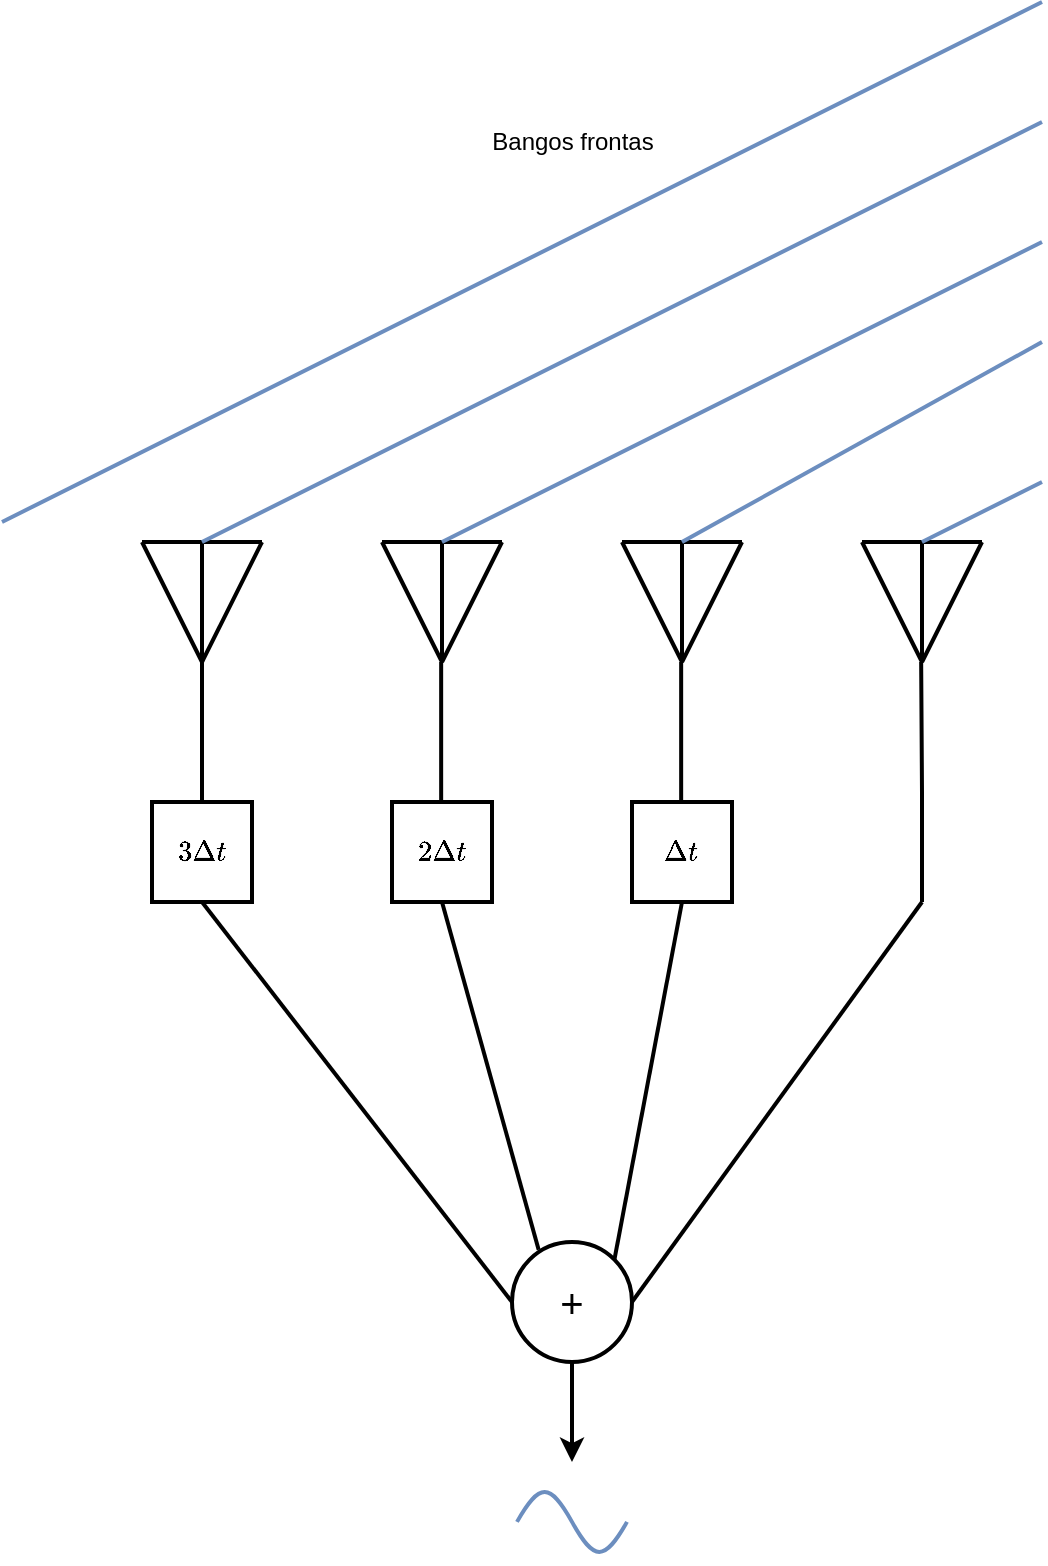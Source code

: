 <mxfile version="14.6.13" type="device"><diagram id="yL0Hou-sptxlrRZk9R5t" name="Page-1"><mxGraphModel dx="1673" dy="1108" grid="1" gridSize="10" guides="1" tooltips="1" connect="1" arrows="1" fold="1" page="1" pageScale="1" pageWidth="850" pageHeight="1100" math="1" shadow="0"><root><mxCell id="0"/><mxCell id="1" parent="0"/><mxCell id="0mUqMitJakwXAtsUHB45-6" value="" style="group;strokeWidth=2;" vertex="1" connectable="0" parent="1"><mxGeometry x="270" y="470" width="60" height="60" as="geometry"/></mxCell><mxCell id="0mUqMitJakwXAtsUHB45-4" value="" style="group;strokeWidth=2;" vertex="1" connectable="0" parent="0mUqMitJakwXAtsUHB45-6"><mxGeometry width="60" height="60" as="geometry"/></mxCell><mxCell id="0mUqMitJakwXAtsUHB45-1" value="" style="endArrow=none;html=1;strokeWidth=2;" edge="1" parent="0mUqMitJakwXAtsUHB45-4"><mxGeometry width="50" height="50" relative="1" as="geometry"><mxPoint x="30" y="60" as="sourcePoint"/><mxPoint x="60" as="targetPoint"/></mxGeometry></mxCell><mxCell id="0mUqMitJakwXAtsUHB45-2" value="" style="endArrow=none;html=1;strokeWidth=2;" edge="1" parent="0mUqMitJakwXAtsUHB45-4"><mxGeometry width="50" height="50" relative="1" as="geometry"><mxPoint x="30" y="60" as="sourcePoint"/><mxPoint x="30" as="targetPoint"/></mxGeometry></mxCell><mxCell id="0mUqMitJakwXAtsUHB45-3" value="" style="endArrow=none;html=1;strokeWidth=2;" edge="1" parent="0mUqMitJakwXAtsUHB45-4"><mxGeometry width="50" height="50" relative="1" as="geometry"><mxPoint x="30" y="60" as="sourcePoint"/><mxPoint as="targetPoint"/></mxGeometry></mxCell><mxCell id="0mUqMitJakwXAtsUHB45-5" value="" style="endArrow=none;html=1;strokeWidth=2;" edge="1" parent="0mUqMitJakwXAtsUHB45-6"><mxGeometry width="50" height="50" relative="1" as="geometry"><mxPoint as="sourcePoint"/><mxPoint x="60" as="targetPoint"/></mxGeometry></mxCell><mxCell id="0mUqMitJakwXAtsUHB45-7" value="" style="group;strokeWidth=2;" vertex="1" connectable="0" parent="1"><mxGeometry x="390" y="470" width="60" height="60" as="geometry"/></mxCell><mxCell id="0mUqMitJakwXAtsUHB45-8" value="" style="group;strokeWidth=2;" vertex="1" connectable="0" parent="0mUqMitJakwXAtsUHB45-7"><mxGeometry width="60" height="60" as="geometry"/></mxCell><mxCell id="0mUqMitJakwXAtsUHB45-9" value="" style="endArrow=none;html=1;strokeWidth=2;" edge="1" parent="0mUqMitJakwXAtsUHB45-8"><mxGeometry width="50" height="50" relative="1" as="geometry"><mxPoint x="30" y="60" as="sourcePoint"/><mxPoint x="60" as="targetPoint"/></mxGeometry></mxCell><mxCell id="0mUqMitJakwXAtsUHB45-10" value="" style="endArrow=none;html=1;strokeWidth=2;" edge="1" parent="0mUqMitJakwXAtsUHB45-8"><mxGeometry width="50" height="50" relative="1" as="geometry"><mxPoint x="30" y="60" as="sourcePoint"/><mxPoint x="30" as="targetPoint"/></mxGeometry></mxCell><mxCell id="0mUqMitJakwXAtsUHB45-11" value="" style="endArrow=none;html=1;strokeWidth=2;" edge="1" parent="0mUqMitJakwXAtsUHB45-8"><mxGeometry width="50" height="50" relative="1" as="geometry"><mxPoint x="30" y="60" as="sourcePoint"/><mxPoint as="targetPoint"/></mxGeometry></mxCell><mxCell id="0mUqMitJakwXAtsUHB45-12" value="" style="endArrow=none;html=1;strokeWidth=2;" edge="1" parent="0mUqMitJakwXAtsUHB45-7"><mxGeometry width="50" height="50" relative="1" as="geometry"><mxPoint as="sourcePoint"/><mxPoint x="60" as="targetPoint"/></mxGeometry></mxCell><mxCell id="0mUqMitJakwXAtsUHB45-13" value="" style="group;strokeWidth=2;" vertex="1" connectable="0" parent="1"><mxGeometry x="510" y="470" width="60" height="60" as="geometry"/></mxCell><mxCell id="0mUqMitJakwXAtsUHB45-14" value="" style="group;strokeWidth=2;" vertex="1" connectable="0" parent="0mUqMitJakwXAtsUHB45-13"><mxGeometry width="60" height="60" as="geometry"/></mxCell><mxCell id="0mUqMitJakwXAtsUHB45-15" value="" style="endArrow=none;html=1;strokeWidth=2;" edge="1" parent="0mUqMitJakwXAtsUHB45-14"><mxGeometry width="50" height="50" relative="1" as="geometry"><mxPoint x="30" y="60" as="sourcePoint"/><mxPoint x="60" as="targetPoint"/></mxGeometry></mxCell><mxCell id="0mUqMitJakwXAtsUHB45-16" value="" style="endArrow=none;html=1;strokeWidth=2;" edge="1" parent="0mUqMitJakwXAtsUHB45-14"><mxGeometry width="50" height="50" relative="1" as="geometry"><mxPoint x="30" y="60" as="sourcePoint"/><mxPoint x="30" as="targetPoint"/></mxGeometry></mxCell><mxCell id="0mUqMitJakwXAtsUHB45-17" value="" style="endArrow=none;html=1;strokeWidth=2;" edge="1" parent="0mUqMitJakwXAtsUHB45-14"><mxGeometry width="50" height="50" relative="1" as="geometry"><mxPoint x="30" y="60" as="sourcePoint"/><mxPoint as="targetPoint"/></mxGeometry></mxCell><mxCell id="0mUqMitJakwXAtsUHB45-18" value="" style="endArrow=none;html=1;strokeWidth=2;" edge="1" parent="0mUqMitJakwXAtsUHB45-13"><mxGeometry width="50" height="50" relative="1" as="geometry"><mxPoint as="sourcePoint"/><mxPoint x="60" as="targetPoint"/></mxGeometry></mxCell><mxCell id="0mUqMitJakwXAtsUHB45-19" value="" style="group;strokeWidth=2;" vertex="1" connectable="0" parent="1"><mxGeometry x="630" y="470" width="60" height="60" as="geometry"/></mxCell><mxCell id="0mUqMitJakwXAtsUHB45-20" value="" style="group;strokeWidth=2;" vertex="1" connectable="0" parent="0mUqMitJakwXAtsUHB45-19"><mxGeometry width="60" height="60" as="geometry"/></mxCell><mxCell id="0mUqMitJakwXAtsUHB45-21" value="" style="endArrow=none;html=1;strokeWidth=2;" edge="1" parent="0mUqMitJakwXAtsUHB45-20"><mxGeometry width="50" height="50" relative="1" as="geometry"><mxPoint x="30" y="60" as="sourcePoint"/><mxPoint x="60" as="targetPoint"/></mxGeometry></mxCell><mxCell id="0mUqMitJakwXAtsUHB45-22" value="" style="endArrow=none;html=1;strokeWidth=2;" edge="1" parent="0mUqMitJakwXAtsUHB45-20"><mxGeometry width="50" height="50" relative="1" as="geometry"><mxPoint x="30" y="60" as="sourcePoint"/><mxPoint x="30" as="targetPoint"/></mxGeometry></mxCell><mxCell id="0mUqMitJakwXAtsUHB45-23" value="" style="endArrow=none;html=1;strokeWidth=2;" edge="1" parent="0mUqMitJakwXAtsUHB45-20"><mxGeometry width="50" height="50" relative="1" as="geometry"><mxPoint x="30" y="60" as="sourcePoint"/><mxPoint as="targetPoint"/></mxGeometry></mxCell><mxCell id="0mUqMitJakwXAtsUHB45-24" value="" style="endArrow=none;html=1;strokeWidth=2;" edge="1" parent="0mUqMitJakwXAtsUHB45-19"><mxGeometry width="50" height="50" relative="1" as="geometry"><mxPoint as="sourcePoint"/><mxPoint x="60" as="targetPoint"/></mxGeometry></mxCell><mxCell id="0mUqMitJakwXAtsUHB45-28" style="edgeStyle=orthogonalEdgeStyle;rounded=0;orthogonalLoop=1;jettySize=auto;html=1;exitX=0.5;exitY=0;exitDx=0;exitDy=0;endArrow=none;endFill=0;strokeWidth=2;" edge="1" parent="1" source="0mUqMitJakwXAtsUHB45-25"><mxGeometry relative="1" as="geometry"><mxPoint x="300" y="530" as="targetPoint"/></mxGeometry></mxCell><mxCell id="0mUqMitJakwXAtsUHB45-32" style="rounded=0;orthogonalLoop=1;jettySize=auto;html=1;exitX=0.5;exitY=1;exitDx=0;exitDy=0;entryX=0;entryY=0.5;entryDx=0;entryDy=0;endArrow=none;endFill=0;strokeWidth=2;" edge="1" parent="1" source="0mUqMitJakwXAtsUHB45-25" target="0mUqMitJakwXAtsUHB45-31"><mxGeometry relative="1" as="geometry"/></mxCell><mxCell id="0mUqMitJakwXAtsUHB45-25" value="$$3\Delta &lt;br&gt;t$$" style="whiteSpace=wrap;html=1;aspect=fixed;strokeWidth=2;" vertex="1" parent="1"><mxGeometry x="275" y="600" width="50" height="50" as="geometry"/></mxCell><mxCell id="0mUqMitJakwXAtsUHB45-33" style="edgeStyle=none;rounded=0;orthogonalLoop=1;jettySize=auto;html=1;exitX=0.5;exitY=1;exitDx=0;exitDy=0;entryX=0.222;entryY=0.064;entryDx=0;entryDy=0;entryPerimeter=0;endArrow=none;endFill=0;strokeColor=#000000;strokeWidth=2;" edge="1" parent="1" source="0mUqMitJakwXAtsUHB45-26" target="0mUqMitJakwXAtsUHB45-31"><mxGeometry relative="1" as="geometry"/></mxCell><mxCell id="0mUqMitJakwXAtsUHB45-26" value="$$2\Delta t$$" style="whiteSpace=wrap;html=1;aspect=fixed;strokeWidth=2;" vertex="1" parent="1"><mxGeometry x="395" y="600" width="50" height="50" as="geometry"/></mxCell><mxCell id="0mUqMitJakwXAtsUHB45-34" style="edgeStyle=none;rounded=0;orthogonalLoop=1;jettySize=auto;html=1;exitX=0.5;exitY=1;exitDx=0;exitDy=0;entryX=1;entryY=0;entryDx=0;entryDy=0;endArrow=none;endFill=0;strokeColor=#000000;strokeWidth=2;" edge="1" parent="1" source="0mUqMitJakwXAtsUHB45-27" target="0mUqMitJakwXAtsUHB45-31"><mxGeometry relative="1" as="geometry"/></mxCell><mxCell id="0mUqMitJakwXAtsUHB45-27" value="$$\Delta t$$" style="whiteSpace=wrap;html=1;aspect=fixed;strokeWidth=2;" vertex="1" parent="1"><mxGeometry x="515" y="600" width="50" height="50" as="geometry"/></mxCell><mxCell id="0mUqMitJakwXAtsUHB45-29" style="edgeStyle=orthogonalEdgeStyle;rounded=0;orthogonalLoop=1;jettySize=auto;html=1;exitX=0.5;exitY=0;exitDx=0;exitDy=0;endArrow=none;endFill=0;strokeWidth=2;" edge="1" parent="1"><mxGeometry relative="1" as="geometry"><mxPoint x="419.58" y="530" as="targetPoint"/><mxPoint x="419.58" y="600" as="sourcePoint"/></mxGeometry></mxCell><mxCell id="0mUqMitJakwXAtsUHB45-30" style="edgeStyle=orthogonalEdgeStyle;rounded=0;orthogonalLoop=1;jettySize=auto;html=1;exitX=0.5;exitY=0;exitDx=0;exitDy=0;endArrow=none;endFill=0;strokeWidth=2;" edge="1" parent="1"><mxGeometry relative="1" as="geometry"><mxPoint x="539.58" y="530" as="targetPoint"/><mxPoint x="539.58" y="600" as="sourcePoint"/></mxGeometry></mxCell><mxCell id="0mUqMitJakwXAtsUHB45-36" style="edgeStyle=none;rounded=0;orthogonalLoop=1;jettySize=auto;html=1;exitX=1;exitY=0.5;exitDx=0;exitDy=0;endArrow=none;endFill=0;strokeColor=#000000;strokeWidth=2;" edge="1" parent="1" source="0mUqMitJakwXAtsUHB45-31"><mxGeometry relative="1" as="geometry"><mxPoint x="660" y="650" as="targetPoint"/></mxGeometry></mxCell><mxCell id="0mUqMitJakwXAtsUHB45-45" style="edgeStyle=none;rounded=0;orthogonalLoop=1;jettySize=auto;html=1;exitX=0.5;exitY=1;exitDx=0;exitDy=0;endArrow=classic;endFill=1;strokeColor=#000000;strokeWidth=2;" edge="1" parent="1" source="0mUqMitJakwXAtsUHB45-31"><mxGeometry relative="1" as="geometry"><mxPoint x="485" y="930" as="targetPoint"/></mxGeometry></mxCell><mxCell id="0mUqMitJakwXAtsUHB45-31" value="&lt;font style=&quot;font-size: 20px&quot;&gt;+&lt;/font&gt;" style="ellipse;whiteSpace=wrap;html=1;aspect=fixed;strokeWidth=2;" vertex="1" parent="1"><mxGeometry x="455" y="820" width="60" height="60" as="geometry"/></mxCell><mxCell id="0mUqMitJakwXAtsUHB45-35" style="edgeStyle=orthogonalEdgeStyle;rounded=0;orthogonalLoop=1;jettySize=auto;html=1;endArrow=none;endFill=0;strokeWidth=2;" edge="1" parent="1"><mxGeometry relative="1" as="geometry"><mxPoint x="659.58" y="530" as="targetPoint"/><mxPoint x="660" y="650" as="sourcePoint"/><Array as="points"><mxPoint x="660" y="595"/></Array></mxGeometry></mxCell><mxCell id="0mUqMitJakwXAtsUHB45-37" value="" style="endArrow=none;html=1;strokeColor=#6c8ebf;strokeWidth=2;fillColor=#dae8fc;" edge="1" parent="1"><mxGeometry width="50" height="50" relative="1" as="geometry"><mxPoint x="300" y="470" as="sourcePoint"/><mxPoint x="720" y="260" as="targetPoint"/></mxGeometry></mxCell><mxCell id="0mUqMitJakwXAtsUHB45-38" value="" style="endArrow=none;html=1;strokeColor=#6c8ebf;strokeWidth=2;fillColor=#dae8fc;" edge="1" parent="1"><mxGeometry width="50" height="50" relative="1" as="geometry"><mxPoint x="420" y="470.0" as="sourcePoint"/><mxPoint x="720" y="320" as="targetPoint"/></mxGeometry></mxCell><mxCell id="0mUqMitJakwXAtsUHB45-39" value="" style="endArrow=none;html=1;strokeColor=#6c8ebf;strokeWidth=2;fillColor=#dae8fc;" edge="1" parent="1"><mxGeometry width="50" height="50" relative="1" as="geometry"><mxPoint x="540" y="470.0" as="sourcePoint"/><mxPoint x="720" y="370" as="targetPoint"/></mxGeometry></mxCell><mxCell id="0mUqMitJakwXAtsUHB45-40" value="" style="endArrow=none;html=1;strokeColor=#6c8ebf;strokeWidth=2;fillColor=#dae8fc;" edge="1" parent="1"><mxGeometry width="50" height="50" relative="1" as="geometry"><mxPoint x="660" y="470.0" as="sourcePoint"/><mxPoint x="720" y="440" as="targetPoint"/></mxGeometry></mxCell><mxCell id="0mUqMitJakwXAtsUHB45-41" value="" style="endArrow=none;html=1;strokeColor=#6c8ebf;strokeWidth=2;fillColor=#dae8fc;" edge="1" parent="1"><mxGeometry width="50" height="50" relative="1" as="geometry"><mxPoint x="200" y="460" as="sourcePoint"/><mxPoint x="720" y="200" as="targetPoint"/></mxGeometry></mxCell><mxCell id="0mUqMitJakwXAtsUHB45-42" value="Bangos frontas" style="text;html=1;align=center;verticalAlign=middle;resizable=0;points=[];autosize=1;" vertex="1" parent="1"><mxGeometry x="435" y="260" width="100" height="20" as="geometry"/></mxCell><mxCell id="0mUqMitJakwXAtsUHB45-46" value="" style="pointerEvents=1;verticalLabelPosition=bottom;shadow=0;dashed=0;align=center;html=1;verticalAlign=top;shape=mxgraph.electrical.waveforms.sine_wave;strokeWidth=2;fillColor=#dae8fc;strokeColor=#6c8ebf;" vertex="1" parent="1"><mxGeometry x="457.5" y="940" width="55" height="40" as="geometry"/></mxCell></root></mxGraphModel></diagram></mxfile>